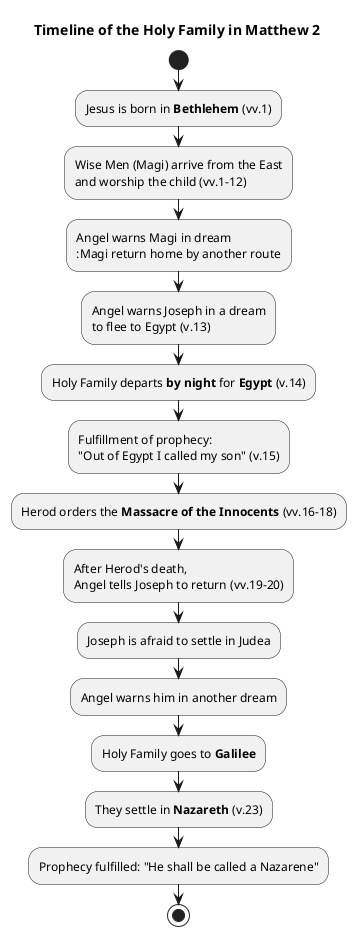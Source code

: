 @startuml
title Timeline of the Holy Family in Matthew 2

start
:Jesus is born in **Bethlehem** (vv.1);
:Wise Men (Magi) arrive from the East
and worship the child (vv.1-12);

:Angel warns Magi in dream
:Magi return home by another route;


:Angel warns Joseph in a dream
to flee to Egypt (v.13);
:Holy Family departs **by night** for **Egypt** (v.14);

:Fulfillment of prophecy:
"Out of Egypt I called my son" (v.15);

:Herod orders the **Massacre of the Innocents** (vv.16-18);

:After Herod's death,
Angel tells Joseph to return (vv.19-20);


:Joseph is afraid to settle in Judea;
:Angel warns him in another dream;
:Holy Family goes to **Galilee**;


:They settle in **Nazareth** (v.23);
:Prophecy fulfilled: "He shall be called a Nazarene";

stop
@enduml

@startuml
title Individuals in Matthew Chapter 2 (RSV-CE)

' --- Main Holy Family ---
class Jesus {
  Age: newborn ~ 2 yrs
  Role: Messiah
  Born: Bethlehem
}

class Mary {
  Age: ~15-17 yrs
  Role: Mother of Jesus
  From: Nazareth
}

class Joseph {
  Age: ~30-40 yrs
  Role: Foster father of Jesus
  Occupation: Carpenter
}

Mary -- Jesus
Joseph -- Jesus
Mary -- Joseph : Spouse

note right of Jesus
  Worshiped by Magi
  Target of Herod's decree
end note

' --- Political Figures ---
class "Herod the Great" as Herod {
  Age: ~70 yrs
  Role: King of Judea
  Reign: 37-4 BC
  Action: Massacre of Innocents
}

class Archelaus {
  Age: ~18-20 yrs
  Role: Ethnarch of Judea
  Notorious for cruelty
}

Herod -- Archelaus : Father-Son

' --- Magi ---
class Magi {
  Age: Adult scholars
  Role: Wise men from the East
  Gifts: Gold, Frankincense, Myrrh
}

Magi ..> Jesus : Worship & Gifts

' --- Victims and Other Figures ---
class "Holy Innocents" as Innocents {
  Age: 0-2 yrs
  Role: Victims of massacre
}

Herod ..> Innocents : Orders killing

class "Angels of the Lord" as Angels {
  Age: Eternal
  Role: Messengers in dreams
}

Angels ..> Joseph : Warn in dreams
Angels ..> Magi : Warn not to return to Herod

@enduml



@startuml
title Timeline and Movement of the Holy Family in Matthew 2 (RSV-CE)

start
:Birth of Jesus in **Bethlehem**;
note right
  Individuals present:
  - Jesus (newborn)
  - Mary & Joseph
end note

:Visit of the **Magi**;
note right
  Magi offer gifts: 
  Gold, Frankincense, Myrrh
end note

if (Angel warns Magi in dream?) then (Yes)
  :Magi return home by another route;
endif

:Angel warns **Joseph** to flee;
:Holy Family travels to **Egypt** by night;
note right
  Active individuals:
  - Jesus (~0-2 yrs)
  - Mary & Joseph
  - Angel guiding in dream
end note

:Fulfillment of prophecy
"Out of Egypt I called my son";

:Herod orders the **Massacre of the Innocents**;
note right
  - Herod the Great (~70 yrs)
  - Holy Innocents (0-2 yrs)
  - Archelaus (young adult, not ruling yet)
end note

:After Herod's death,
Angel instructs **Joseph** to return;

if (Joseph hears Archelaus rules Judea?) then (Yes)
  :Joseph fears Judea;
  :Angel warns to go to **Galilee**;
endif

:Holy Family settles in **Nazareth**;
note right
  Prophecy fulfilled: 
  "He shall be called a Nazarene"
end note

stop
@enduml



@startuml
title Geographical Movement in Matthew 2 (RSV-CE)

skinparam linetype ortho

' Locations as Nodes
class "Bethlehem\n(Birthplace of Jesus)" as Bethlehem  <<location>>
class "Egypt\n(Refuge from Herod)" as Egypt  <<location>>
class "Nazareth in Galilee\n(Final Settlement)" as Nazareth  <<location>>

' Characters as smaller nodes for clarity
class Jesus
class Mary
class Joseph
class "Magi" as Magi
class "Herod the Great" as Herod
class "Archelaus" as Archelaus
class "Holy Innocents" as Innocents
class "Angels" as Angels

' Main Movements
Bethlehem --> Egypt : Flight into Egypt\n(Matt 2:13-15)
Egypt --> Nazareth : Return after Herod's death\n(Matt 2:19-23)

' Events at Bethlehem
Bethlehem -[hidden]-> Bethlehem
Bethlehem ..> Magi : Magi visit\nGifts: Gold, Frankincense, Myrrh
Bethlehem ..> Herod : Herod learns of Messiah
Herod --> Innocents : Massacre of the Innocents\n(Matt 2:16)

' Divine Guidance
Angels --> Joseph : Warns in dreams\n(Flee / Return / Avoid Judea)
Angels --> Magi : Warn not to return to Herod

' Archelaus context
Nazareth ..> Archelaus : Joseph avoids Judea\nSettles in Galilee

note top of Bethlehem
  Key Events:
  1. Jesus born
  2. Magi worship
  3. Herod's plan
end note

note top of Egypt
  Key Events:
  1. Holy Family flees
  2. Fulfillment of Hosea 11:1
end note

note top of Nazareth
  Key Events:
  1. Holy Family settles
  2. "He shall be called a Nazarene"
end note

@enduml

@startuml
title Combined Genealogy & Early Life Journey of Jesus (Matthew 1-2)

skinparam linetype ortho

' === Genealogy (Simplified from Matthew 1) ===
class "Abraham" as Abraham
class "Isaac" as Isaac
class "Jacob" as Jacob
class "Judah" as Judah
class "David" as David
class "Solomon" as Solomon
class "Joseph\n(Husband of Mary)" as Joseph
class "Mary" as Mary
class "Jesus" as Jesus

' Placeholder classes for skipped generations
class "Tribal Lineage" as Tribal
class "Royal Lineage" as Royal

Abraham --> Isaac
Isaac --> Jacob
Jacob --> Judah
Judah --> Tribal : "Tribal lineage..."
Tribal --> David
David --> Solomon
Solomon --> Royal : "Royal line..."
Royal --> Joseph
Joseph --> Jesus
Mary --> Jesus : Mother

note right of Jesus
  Messiah, King of the Jews
  Born in Bethlehem (Matt 2:1)
  Fulfillment of prophecies
end note

' === Key Individuals from Matthew 2 ===
class "Magi\n(Wise Men)" as Magi
class "Herod the Great" as Herod
class "Archelaus" as Archelaus
class "Holy Innocents\n(0-2 yrs)" as Innocents
class "Angels of the Lord" as Angels

Herod --> Archelaus : Father-Son
Herod --> Innocents : Massacre of Innocents

Magi ..> Jesus : Worship\nGifts: Gold, Frankincense, Myrrh
Angels --> Joseph : Warnings in dreams
Angels --> Magi : Warn not to return to Herod

' === Geographical Movements ===
class "Bethlehem\nBirthplace" as Bethlehem <<location>>
class "Egypt\nRefuge" as Egypt <<location>>
class "Nazareth in Galilee\nSettlement" as Nazareth <<location>>

Bethlehem --> Egypt : Flight into Egypt
Egypt --> Nazareth : Return after Herod's death

' === Events & Characters per Location ===
Bethlehem ..> Jesus
Bethlehem ..> Magi
Bethlehem ..> Herod

Egypt ..> Jesus
Egypt ..> Mary
Egypt ..> Joseph
Egypt ..> Angels

Nazareth ..> Jesus
Nazareth ..> Mary
Nazareth ..> Joseph
Nazareth ..> Archelaus : Joseph avoids Judea

note top of Bethlehem
  - Birth of Jesus
  - Visit of Magi
  - Herod plots & Massacre
end note

note top of Egypt
  - Holy Family flees
  - "Out of Egypt I called my son"
end note

note top of Nazareth
  - Holy Family settles
  - "He shall be called a Nazarene"
end note

@enduml




@startuml
title Color-Coded Genealogy & Journey of Jesus (Matthew 1-2)

skinparam linetype ortho
skinparam classBackgroundColor White

' === Color Legend ===
' Holy Family: LightGreen
' Genealogy: LightBlue
' Magi: Gold
' Political Figures: Red
' Victims: Pink
' Angels: LightYellow

' === Genealogy (Simplified from Matthew 1) ===
class "Abraham" as Abraham #LightBlue
class "Isaac" as Isaac #LightBlue
class "Jacob" as Jacob #LightBlue
class "Judah" as Judah #LightBlue
class "David" as David #LightBlue
class "Solomon" as Solomon #LightBlue
class "Joseph\n(Husband of Mary)" as Joseph #LightGreen
class "Mary" as Mary #LightGreen
class "Jesus" as Jesus #Green

' Placeholder classes for skipped generations
class "Tribal Lineage" as Tribal #LightBlue
class "Royal Lineage" as Royal #LightBlue

Abraham --> Isaac
Isaac --> Jacob
Jacob --> Judah
Judah --> Tribal : "Tribal lineage..."
Tribal --> David
David --> Solomon
Solomon --> Royal : "Royal line..."
Royal --> Joseph
Joseph --> Jesus
Mary --> Jesus : Mother

note right of Jesus
  Messiah, King of the Jews
  Born in Bethlehem (Matt 2:1)
  Fulfillment of prophecies
end note

' === Key Individuals from Matthew 2 ===
class "Magi\n(Wise Men)" as Magi #Gold
class "Herod the Great" as Herod #Red
class "Archelaus" as Archelaus #Red
class "Holy Innocents\n(0-2 yrs)" as Innocents #Pink
class "Angels of the Lord" as Angels #LightYellow

Herod --> Archelaus : Father-Son
Herod --> Innocents : Massacre of Innocents

Magi ..> Jesus : Worship\nGifts: Gold, Frankincense, Myrrh
Angels --> Joseph : Warnings in dreams
Angels --> Magi : Warn not to return to Herod

' === Geographical Movements ===
class "Bethlehem\nBirthplace" as Bethlehem
class "Egypt\nRefuge" as Egypt
class "Nazareth in Galilee\nSettlement" as Nazareth

Bethlehem --> Egypt : Flight into Egypt
Egypt --> Nazareth : Return after Herod's death

' === Events & Characters per Location ===
Bethlehem ..> Jesus
Bethlehem ..> Magi
Bethlehem ..> Herod

Egypt ..> Jesus
Egypt ..> Mary
Egypt ..> Joseph
Egypt ..> Angels

Nazareth ..> Jesus
Nazareth ..> Mary
Nazareth ..> Joseph
Nazareth ..> Archelaus : Joseph avoids Judea

note top of Bethlehem
  - Birth of Jesus
  - Visit of Magi
  - Herod plots & Massacre
end note

note top of Egypt
  - Holy Family flees
  - "Out of Egypt I called my son"
end note

note top of Nazareth
  - Holy Family settles
  - "He shall be called a Nazarene"
end note

@enduml
